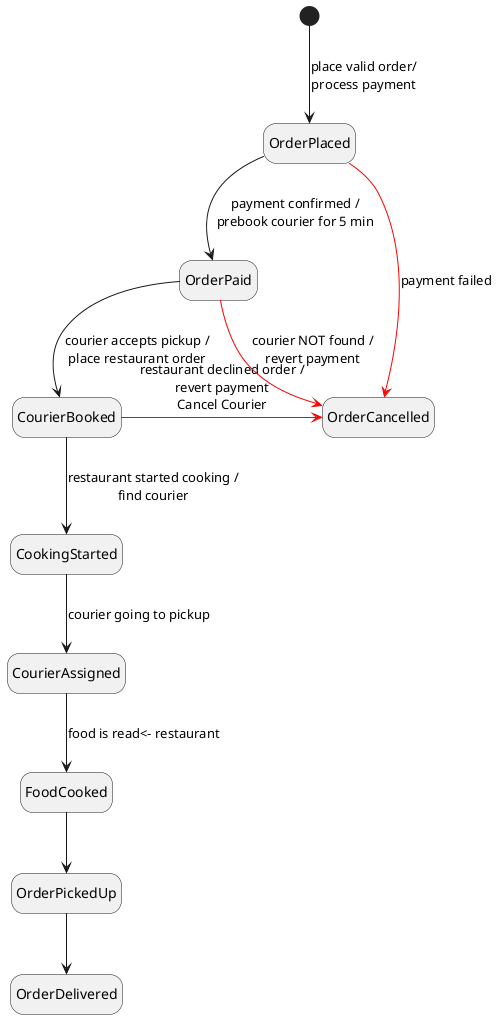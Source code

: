 @startuml
hide empty description
'High level flow:
'Customer orders food from restaurant
'Customer pays with card via external payment gateway
'Tell restaurant to cook food
'Courier delivers food from restaurant to customer
[*]-->OrderPlaced: place valid order/\nprocess payment
OrderPlaced-->OrderPaid: payment confirmed /\nprebook courier for 5 min
OrderPaid-->CourierBooked: courier accepts pickup /\nplace restaurant order

OrderPlaced-[#red]>OrderCancelled: payment failed
CourierBooked-->CookingStarted: restaurant started cooking /\nfind courier
CourierBooked-[#red]>OrderCancelled: restaurant declined order /\nrevert payment\nCancel Courier
CookingStarted-->CourierAssigned: courier going to pickup
OrderPaid-[#red]>OrderCancelled: courier NOT found /\nrevert payment
CourierAssigned-->FoodCooked: food is read<- restaurant
FoodCooked-->OrderPickedUp
OrderPickedUp-->OrderDelivered
@enduml
